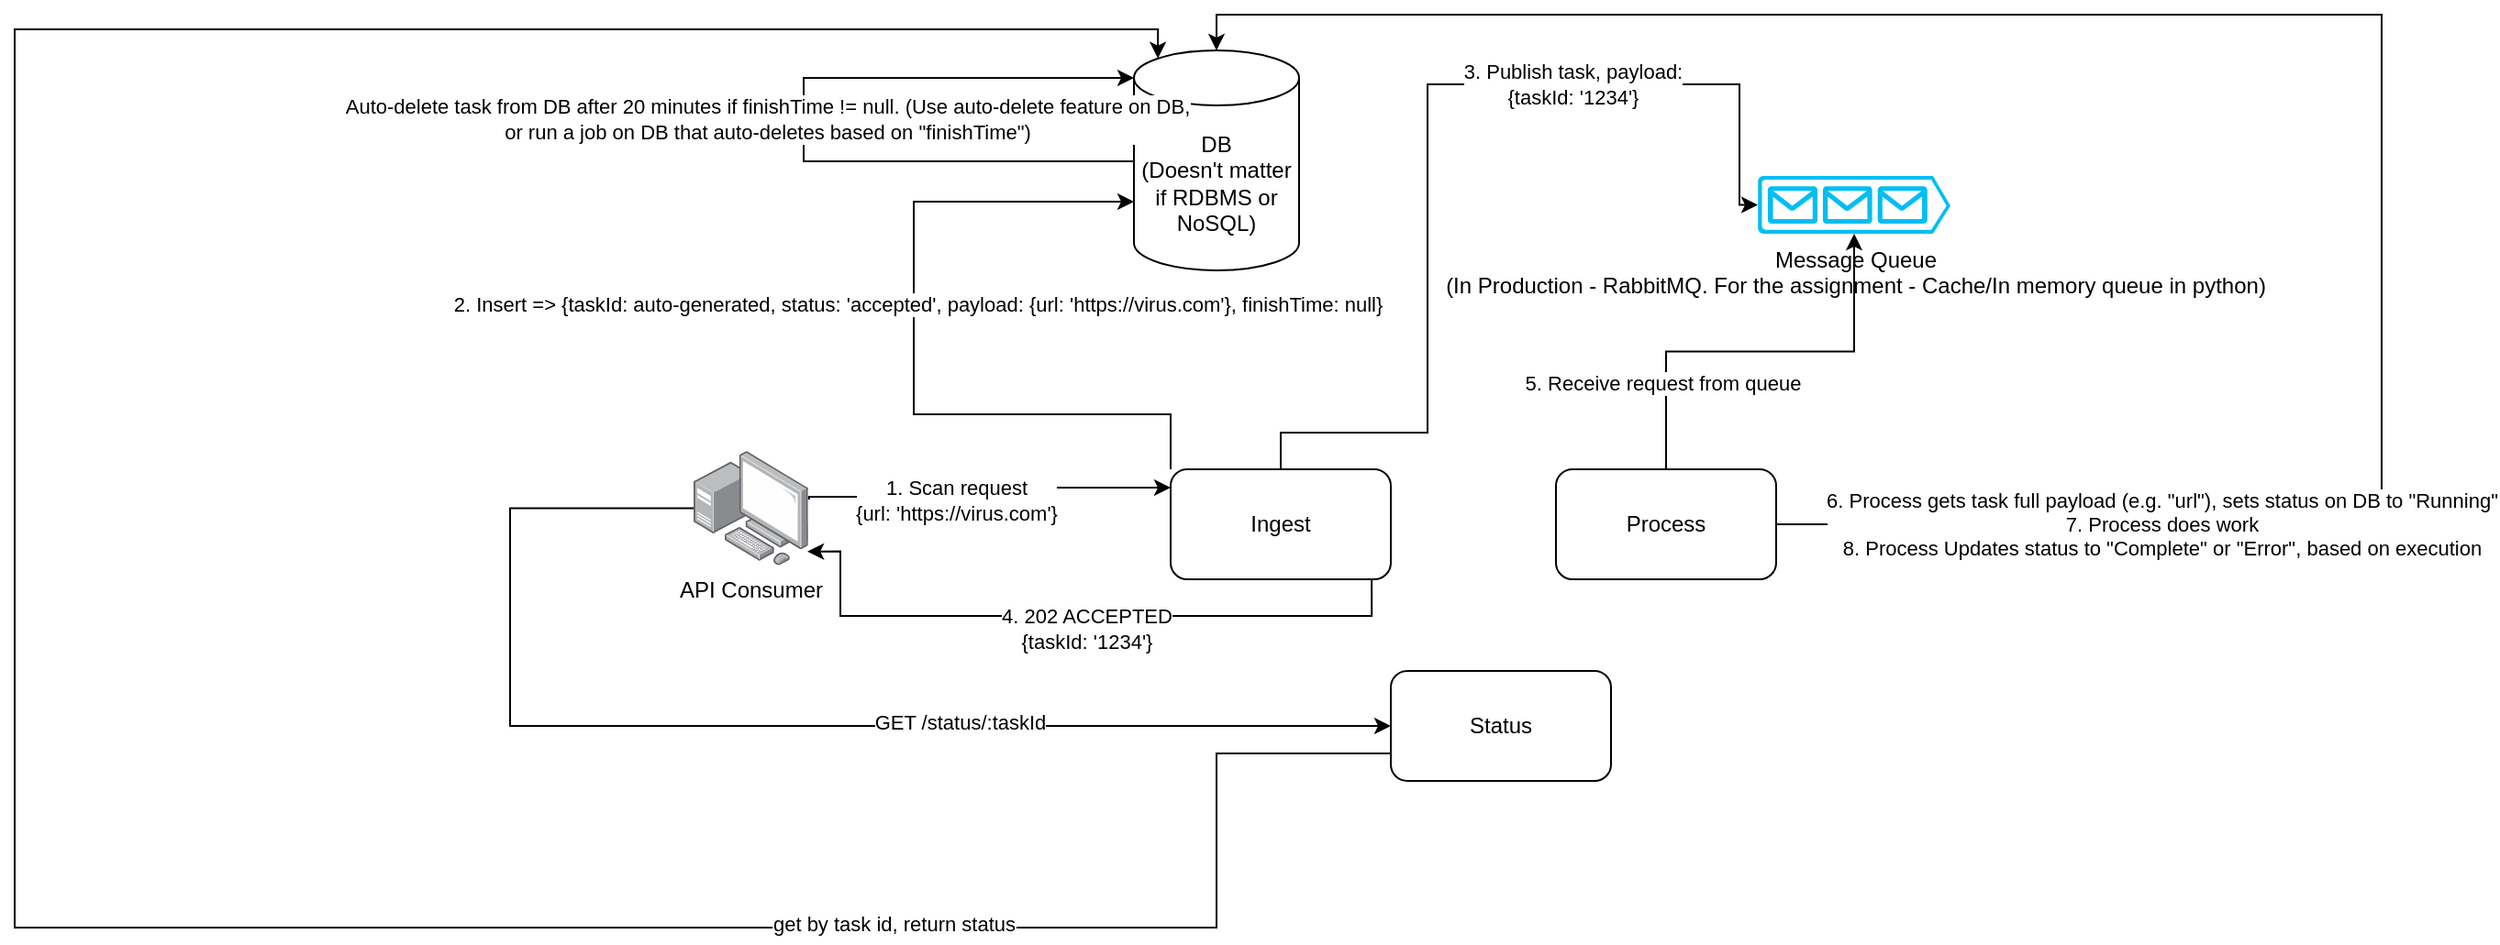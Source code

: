 <mxfile version="21.2.1" type="device">
  <diagram name="Page-1" id="wf16aJ7MPeuLDz5cjBzO">
    <mxGraphModel dx="1854" dy="645" grid="1" gridSize="10" guides="1" tooltips="1" connect="1" arrows="1" fold="1" page="1" pageScale="1" pageWidth="850" pageHeight="1100" math="0" shadow="0">
      <root>
        <mxCell id="0" />
        <mxCell id="1" parent="0" />
        <mxCell id="MGQBvR4ggCaKNuObLzt5-24" style="edgeStyle=orthogonalEdgeStyle;rounded=0;orthogonalLoop=1;jettySize=auto;html=1;exitX=0;exitY=0;exitDx=0;exitDy=0;entryX=0;entryY=0;entryDx=0;entryDy=82.5;entryPerimeter=0;" edge="1" parent="1" source="MGQBvR4ggCaKNuObLzt5-7" target="MGQBvR4ggCaKNuObLzt5-23">
          <mxGeometry relative="1" as="geometry">
            <Array as="points">
              <mxPoint x="270" y="240" />
              <mxPoint x="130" y="240" />
              <mxPoint x="130" y="124" />
            </Array>
          </mxGeometry>
        </mxCell>
        <mxCell id="MGQBvR4ggCaKNuObLzt5-25" value="2. Insert =&amp;gt; {taskId: auto-generated, status: &#39;accepted&#39;, payload: {url: &#39;https://virus.com&#39;}, finishTime: null}" style="edgeLabel;html=1;align=center;verticalAlign=middle;resizable=0;points=[];" vertex="1" connectable="0" parent="MGQBvR4ggCaKNuObLzt5-24">
          <mxGeometry x="0.226" y="-2" relative="1" as="geometry">
            <mxPoint y="19" as="offset" />
          </mxGeometry>
        </mxCell>
        <mxCell id="MGQBvR4ggCaKNuObLzt5-26" style="edgeStyle=orthogonalEdgeStyle;rounded=0;orthogonalLoop=1;jettySize=auto;html=1;exitX=0.5;exitY=0;exitDx=0;exitDy=0;entryX=0;entryY=0.5;entryDx=0;entryDy=0;entryPerimeter=0;" edge="1" parent="1" source="MGQBvR4ggCaKNuObLzt5-7" target="MGQBvR4ggCaKNuObLzt5-19">
          <mxGeometry relative="1" as="geometry">
            <Array as="points">
              <mxPoint x="330" y="250" />
              <mxPoint x="410" y="250" />
              <mxPoint x="410" y="60" />
              <mxPoint x="580" y="60" />
              <mxPoint x="580" y="126" />
            </Array>
          </mxGeometry>
        </mxCell>
        <mxCell id="MGQBvR4ggCaKNuObLzt5-27" value="3. Publish task, payload:&lt;br&gt;{taskId: &#39;1234&#39;}" style="edgeLabel;html=1;align=center;verticalAlign=middle;resizable=0;points=[];" vertex="1" connectable="0" parent="MGQBvR4ggCaKNuObLzt5-26">
          <mxGeometry x="0.375" relative="1" as="geometry">
            <mxPoint as="offset" />
          </mxGeometry>
        </mxCell>
        <mxCell id="MGQBvR4ggCaKNuObLzt5-29" style="edgeStyle=orthogonalEdgeStyle;rounded=0;orthogonalLoop=1;jettySize=auto;html=1;entryX=0.995;entryY=0.879;entryDx=0;entryDy=0;entryPerimeter=0;exitX=0.913;exitY=0.997;exitDx=0;exitDy=0;exitPerimeter=0;" edge="1" parent="1" source="MGQBvR4ggCaKNuObLzt5-7" target="MGQBvR4ggCaKNuObLzt5-11">
          <mxGeometry relative="1" as="geometry">
            <Array as="points">
              <mxPoint x="380" y="350" />
              <mxPoint x="90" y="350" />
              <mxPoint x="90" y="315" />
            </Array>
          </mxGeometry>
        </mxCell>
        <mxCell id="MGQBvR4ggCaKNuObLzt5-30" value="4. 202 ACCEPTED&lt;br&gt;{taskId: &#39;1234&#39;}" style="edgeLabel;html=1;align=center;verticalAlign=middle;resizable=0;points=[];" vertex="1" connectable="0" parent="MGQBvR4ggCaKNuObLzt5-29">
          <mxGeometry x="-0.086" y="1" relative="1" as="geometry">
            <mxPoint x="-10" y="6" as="offset" />
          </mxGeometry>
        </mxCell>
        <mxCell id="MGQBvR4ggCaKNuObLzt5-7" value="Ingest" style="rounded=1;whiteSpace=wrap;html=1;" vertex="1" parent="1">
          <mxGeometry x="270" y="270" width="120" height="60" as="geometry" />
        </mxCell>
        <mxCell id="MGQBvR4ggCaKNuObLzt5-40" style="edgeStyle=orthogonalEdgeStyle;rounded=0;orthogonalLoop=1;jettySize=auto;html=1;entryX=0.145;entryY=0;entryDx=0;entryDy=4.35;entryPerimeter=0;exitX=0;exitY=0.75;exitDx=0;exitDy=0;" edge="1" parent="1" source="MGQBvR4ggCaKNuObLzt5-8" target="MGQBvR4ggCaKNuObLzt5-23">
          <mxGeometry relative="1" as="geometry">
            <Array as="points">
              <mxPoint x="295" y="425" />
              <mxPoint x="295" y="520" />
              <mxPoint x="-360" y="520" />
              <mxPoint x="-360" y="30" />
              <mxPoint x="263" y="30" />
            </Array>
          </mxGeometry>
        </mxCell>
        <mxCell id="MGQBvR4ggCaKNuObLzt5-41" value="get by task id, return status" style="edgeLabel;html=1;align=center;verticalAlign=middle;resizable=0;points=[];" vertex="1" connectable="0" parent="MGQBvR4ggCaKNuObLzt5-40">
          <mxGeometry x="-0.629" y="-2" relative="1" as="geometry">
            <mxPoint as="offset" />
          </mxGeometry>
        </mxCell>
        <mxCell id="MGQBvR4ggCaKNuObLzt5-8" value="Status" style="rounded=1;whiteSpace=wrap;html=1;" vertex="1" parent="1">
          <mxGeometry x="390" y="380" width="120" height="60" as="geometry" />
        </mxCell>
        <mxCell id="MGQBvR4ggCaKNuObLzt5-31" style="edgeStyle=orthogonalEdgeStyle;rounded=0;orthogonalLoop=1;jettySize=auto;html=1;" edge="1" parent="1" source="MGQBvR4ggCaKNuObLzt5-9" target="MGQBvR4ggCaKNuObLzt5-19">
          <mxGeometry relative="1" as="geometry" />
        </mxCell>
        <mxCell id="MGQBvR4ggCaKNuObLzt5-32" value="5. Receive request from queue" style="edgeLabel;html=1;align=center;verticalAlign=middle;resizable=0;points=[];" vertex="1" connectable="0" parent="MGQBvR4ggCaKNuObLzt5-31">
          <mxGeometry x="-0.595" y="2" relative="1" as="geometry">
            <mxPoint as="offset" />
          </mxGeometry>
        </mxCell>
        <mxCell id="MGQBvR4ggCaKNuObLzt5-33" style="edgeStyle=orthogonalEdgeStyle;rounded=0;orthogonalLoop=1;jettySize=auto;html=1;entryX=0.5;entryY=0;entryDx=0;entryDy=0;entryPerimeter=0;" edge="1" parent="1" source="MGQBvR4ggCaKNuObLzt5-9" target="MGQBvR4ggCaKNuObLzt5-23">
          <mxGeometry relative="1" as="geometry">
            <Array as="points">
              <mxPoint x="930" y="300" />
              <mxPoint x="930" y="22" />
              <mxPoint x="295" y="22" />
            </Array>
          </mxGeometry>
        </mxCell>
        <mxCell id="MGQBvR4ggCaKNuObLzt5-34" value="6. Process gets task full payload (e.g. &quot;url&quot;), sets status on DB to &quot;Running&quot;&lt;br&gt;7. Process does work&lt;br&gt;8. Process Updates status to &quot;Complete&quot; or &quot;Error&quot;, based on execution" style="edgeLabel;html=1;align=center;verticalAlign=middle;resizable=0;points=[];" vertex="1" connectable="0" parent="MGQBvR4ggCaKNuObLzt5-33">
          <mxGeometry x="-0.704" relative="1" as="geometry">
            <mxPoint x="23" as="offset" />
          </mxGeometry>
        </mxCell>
        <mxCell id="MGQBvR4ggCaKNuObLzt5-9" value="Process" style="rounded=1;whiteSpace=wrap;html=1;" vertex="1" parent="1">
          <mxGeometry x="480" y="270" width="120" height="60" as="geometry" />
        </mxCell>
        <mxCell id="MGQBvR4ggCaKNuObLzt5-14" style="edgeStyle=orthogonalEdgeStyle;rounded=0;orthogonalLoop=1;jettySize=auto;html=1;exitX=1.008;exitY=0.425;exitDx=0;exitDy=0;exitPerimeter=0;" edge="1" parent="1" source="MGQBvR4ggCaKNuObLzt5-11" target="MGQBvR4ggCaKNuObLzt5-7">
          <mxGeometry relative="1" as="geometry">
            <mxPoint x="90" y="285" as="sourcePoint" />
            <Array as="points">
              <mxPoint x="73" y="285" />
              <mxPoint x="171" y="285" />
              <mxPoint x="171" y="280" />
            </Array>
          </mxGeometry>
        </mxCell>
        <mxCell id="MGQBvR4ggCaKNuObLzt5-20" value="1. Scan request&lt;br&gt;{url: &#39;https://virus.com&#39;}" style="edgeLabel;html=1;align=center;verticalAlign=middle;resizable=0;points=[];" vertex="1" connectable="0" parent="MGQBvR4ggCaKNuObLzt5-14">
          <mxGeometry x="-0.202" y="-2" relative="1" as="geometry">
            <mxPoint as="offset" />
          </mxGeometry>
        </mxCell>
        <mxCell id="MGQBvR4ggCaKNuObLzt5-42" style="edgeStyle=orthogonalEdgeStyle;rounded=0;orthogonalLoop=1;jettySize=auto;html=1;entryX=0;entryY=0.5;entryDx=0;entryDy=0;" edge="1" parent="1" source="MGQBvR4ggCaKNuObLzt5-11" target="MGQBvR4ggCaKNuObLzt5-8">
          <mxGeometry relative="1" as="geometry">
            <Array as="points">
              <mxPoint x="-90" y="291" />
              <mxPoint x="-90" y="410" />
            </Array>
          </mxGeometry>
        </mxCell>
        <mxCell id="MGQBvR4ggCaKNuObLzt5-43" value="GET /status/:taskId" style="edgeLabel;html=1;align=center;verticalAlign=middle;resizable=0;points=[];" vertex="1" connectable="0" parent="MGQBvR4ggCaKNuObLzt5-42">
          <mxGeometry x="0.326" y="2" relative="1" as="geometry">
            <mxPoint as="offset" />
          </mxGeometry>
        </mxCell>
        <mxCell id="MGQBvR4ggCaKNuObLzt5-11" value="API Consumer" style="image;points=[];aspect=fixed;html=1;align=center;shadow=0;dashed=0;image=img/lib/allied_telesis/computer_and_terminals/Personal_Computer_with_Server.svg;" vertex="1" parent="1">
          <mxGeometry x="10" y="260" width="62.4" height="62.4" as="geometry" />
        </mxCell>
        <mxCell id="MGQBvR4ggCaKNuObLzt5-19" value="Message Queue&lt;br&gt;(In Production - RabbitMQ. For the assignment - Cache/In memory queue in python)" style="verticalLabelPosition=bottom;html=1;verticalAlign=top;align=center;strokeColor=none;fillColor=#00BEF2;shape=mxgraph.azure.queue_generic;pointerEvents=1;" vertex="1" parent="1">
          <mxGeometry x="590" y="110" width="105" height="31.5" as="geometry" />
        </mxCell>
        <mxCell id="MGQBvR4ggCaKNuObLzt5-23" value="DB&lt;br&gt;(Doesn&#39;t matter if RDBMS or NoSQL)" style="shape=cylinder3;whiteSpace=wrap;html=1;boundedLbl=1;backgroundOutline=1;size=15;" vertex="1" parent="1">
          <mxGeometry x="250" y="41.5" width="90" height="120" as="geometry" />
        </mxCell>
        <mxCell id="MGQBvR4ggCaKNuObLzt5-38" value="Auto-delete task from DB after 20 minutes if finishTime != null. (Use auto-delete feature on DB,&lt;br style=&quot;border-color: var(--border-color);&quot;&gt;or run a job on DB that auto-deletes based on &quot;finishTime&quot;)" style="edgeStyle=orthogonalEdgeStyle;rounded=0;orthogonalLoop=1;jettySize=auto;html=1;exitX=0;exitY=0;exitDx=0;exitDy=37.5;exitPerimeter=0;entryX=0;entryY=0;entryDx=0;entryDy=15;entryPerimeter=0;" edge="1" parent="1" source="MGQBvR4ggCaKNuObLzt5-23" target="MGQBvR4ggCaKNuObLzt5-23">
          <mxGeometry x="0.055" y="20" relative="1" as="geometry">
            <Array as="points">
              <mxPoint x="250" y="102" />
              <mxPoint x="70" y="102" />
              <mxPoint x="70" y="56" />
            </Array>
            <mxPoint as="offset" />
          </mxGeometry>
        </mxCell>
      </root>
    </mxGraphModel>
  </diagram>
</mxfile>
